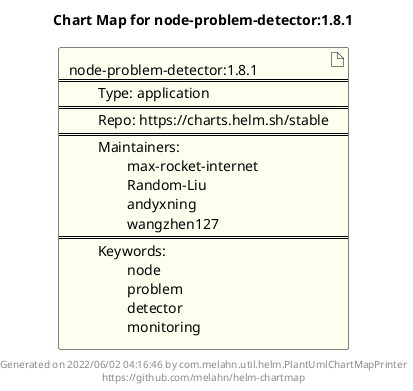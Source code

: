 @startuml
skinparam linetype ortho
skinparam backgroundColor white
skinparam usecaseBorderColor black
skinparam usecaseArrowColor LightSlateGray
skinparam artifactBorderColor black
skinparam artifactArrowColor LightSlateGray

title Chart Map for node-problem-detector:1.8.1

'There is one referenced Helm Chart
artifact "node-problem-detector:1.8.1\n====\n\tType: application\n====\n\tRepo: https://charts.helm.sh/stable\n====\n\tMaintainers: \n\t\tmax-rocket-internet\n\t\tRandom-Liu\n\t\tandyxning\n\t\twangzhen127\n====\n\tKeywords: \n\t\tnode\n\t\tproblem\n\t\tdetector\n\t\tmonitoring" as node_problem_detector_1_8_1 #Ivory

'There are 0 referenced Docker Images

'Chart Dependencies

center footer Generated on 2022/06/02 04:16:46 by com.melahn.util.helm.PlantUmlChartMapPrinter\nhttps://github.com/melahn/helm-chartmap
@enduml
